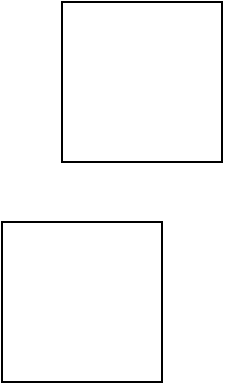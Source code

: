 <mxfile version="20.3.5" type="device"><diagram id="6UXd5fQeaD-S9tFkKu8A" name="Страница 1"><mxGraphModel dx="1038" dy="547" grid="1" gridSize="10" guides="1" tooltips="1" connect="1" arrows="1" fold="1" page="1" pageScale="1" pageWidth="827" pageHeight="1169" math="0" shadow="0"><root><mxCell id="0"/><mxCell id="1" parent="0"/><mxCell id="orTPkcOwbWB_87AM88-0-1" value="" style="whiteSpace=wrap;html=1;aspect=fixed;" vertex="1" parent="1"><mxGeometry x="20" y="230" width="80" height="80" as="geometry"/></mxCell><mxCell id="orTPkcOwbWB_87AM88-0-2" value="" style="whiteSpace=wrap;html=1;aspect=fixed;" vertex="1" parent="1"><mxGeometry x="50" y="120" width="80" height="80" as="geometry"/></mxCell></root></mxGraphModel></diagram></mxfile>